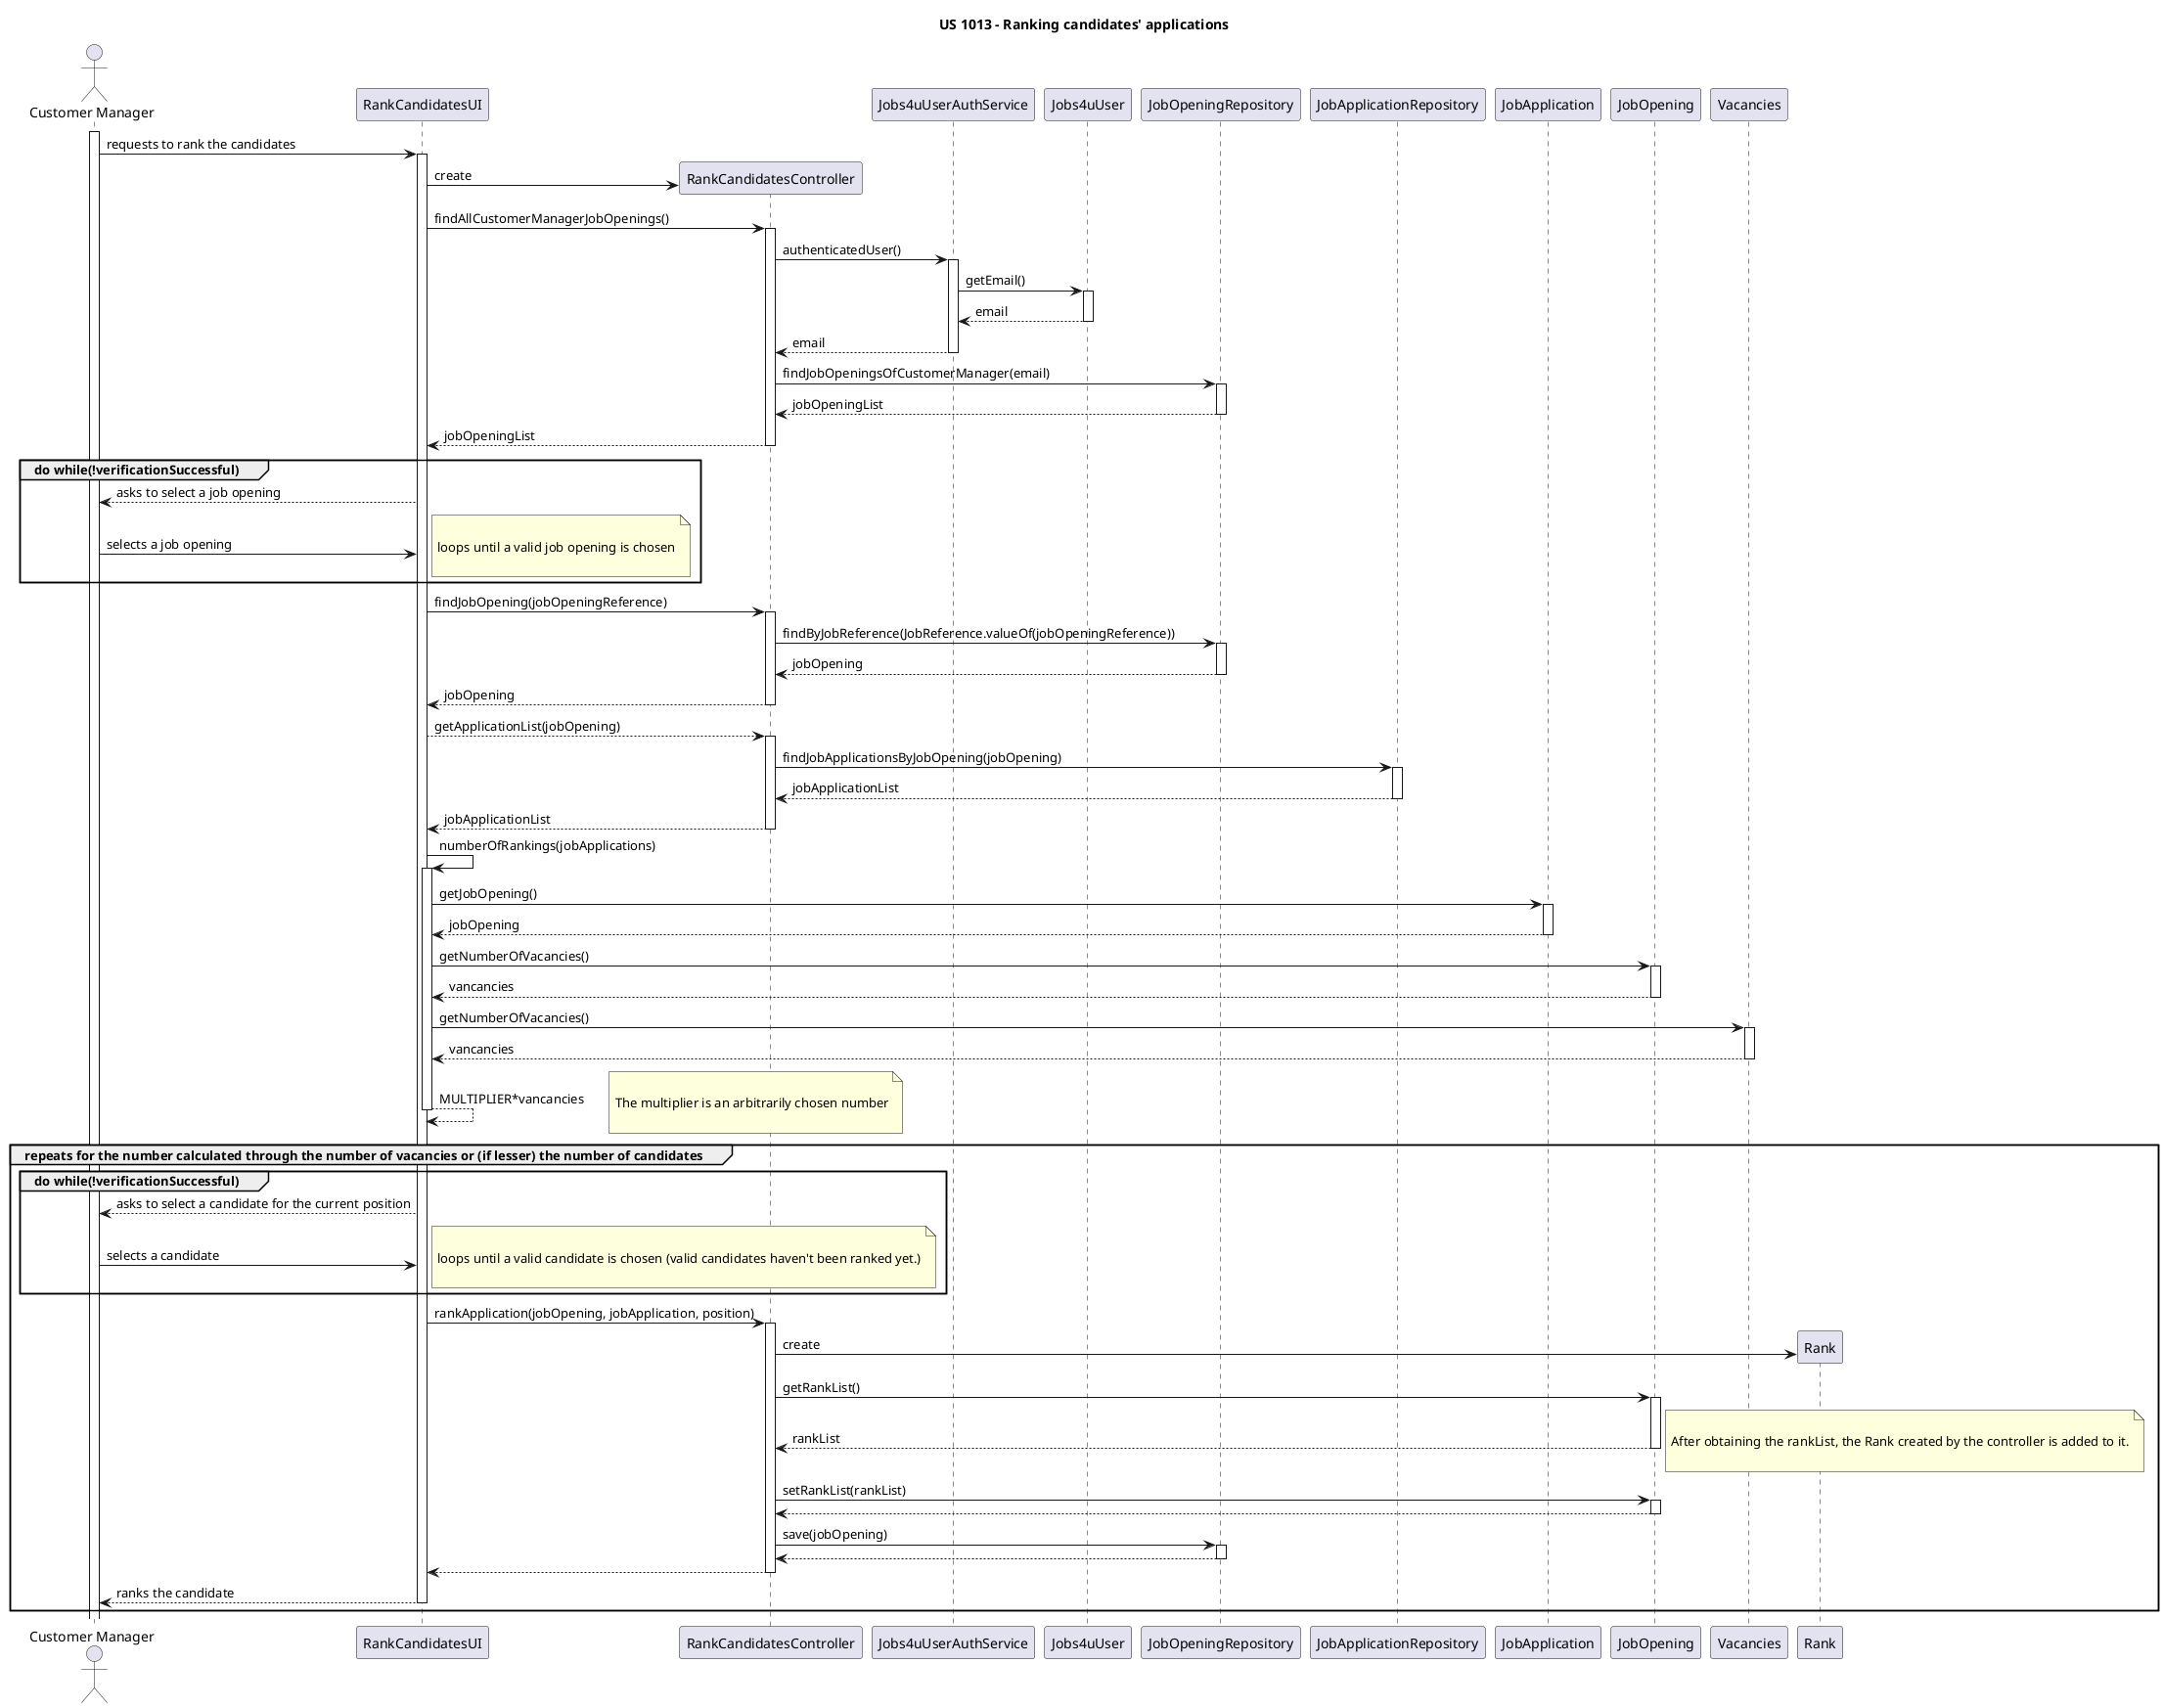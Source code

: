 @startuml
actor "Customer Manager" as Manager
participant RankCandidatesUI as UI
participant RankCandidatesController as CTRLR

title US 1013 - Ranking candidates' applications

activate Manager

Manager -> UI : requests to rank the candidates

activate UI

create CTRLR

UI -> CTRLR : create

UI -> CTRLR : findAllCustomerManagerJobOpenings()

activate CTRLR

CTRLR -> Jobs4uUserAuthService : authenticatedUser()

activate Jobs4uUserAuthService

Jobs4uUserAuthService -> Jobs4uUser : getEmail()

activate Jobs4uUser

Jobs4uUser --> Jobs4uUserAuthService : email

deactivate Jobs4uUser

Jobs4uUserAuthService --> CTRLR : email

deactivate Jobs4uUserAuthService

CTRLR -> JobOpeningRepository : findJobOpeningsOfCustomerManager(email)

activate JobOpeningRepository

JobOpeningRepository --> CTRLR : jobOpeningList

deactivate JobOpeningRepository

CTRLR --> UI : jobOpeningList

deactivate CTRLR

group do while(!verificationSuccessful)

UI --> Manager : asks to select a job opening

Manager -> UI : selects a job opening

note right

loops until a valid job opening is chosen

end note

end

UI -> CTRLR : findJobOpening(jobOpeningReference)

activate CTRLR

CTRLR -> JobOpeningRepository : findByJobReference(JobReference.valueOf(jobOpeningReference))

activate JobOpeningRepository

JobOpeningRepository --> CTRLR : jobOpening

deactivate JobOpeningRepository

CTRLR --> UI : jobOpening

deactivate CTRLR

UI --> CTRLR : getApplicationList(jobOpening)

activate CTRLR

CTRLR -> JobApplicationRepository : findJobApplicationsByJobOpening(jobOpening)

activate JobApplicationRepository

JobApplicationRepository --> CTRLR : jobApplicationList

deactivate JobApplicationRepository

CTRLR --> UI : jobApplicationList

deactivate CTRLR

UI -> UI : numberOfRankings(jobApplications)

activate UI

UI -> JobApplication : getJobOpening()

activate JobApplication

JobApplication --> UI : jobOpening

deactivate JobApplication

UI -> JobOpening : getNumberOfVacancies()

activate JobOpening

JobOpening --> UI : vancancies

deactivate JobOpening

UI -> Vacancies : getNumberOfVacancies()

activate Vacancies

Vacancies --> UI : vancancies

deactivate Vacancies

UI --> UI : MULTIPLIER*vancancies

note right

The multiplier is an arbitrarily chosen number

end note

deactivate UI

group repeats for the number calculated through the number of vacancies or (if lesser) the number of candidates

group do while(!verificationSuccessful)

UI --> Manager : asks to select a candidate for the current position

Manager -> UI : selects a candidate

note right

loops until a valid candidate is chosen (valid candidates haven't been ranked yet.)

end note

end

UI -> CTRLR : rankApplication(jobOpening, jobApplication, position)

activate CTRLR

create Rank

CTRLR -> Rank : create

CTRLR -> JobOpening : getRankList()

activate JobOpening

JobOpening --> CTRLR : rankList

note right

After obtaining the rankList, the Rank created by the controller is added to it.

end note

deactivate JobOpening

CTRLR -> JobOpening : setRankList(rankList)

activate JobOpening

JobOpening --> CTRLR

deactivate JobOpening

CTRLR -> JobOpeningRepository : save(jobOpening)

activate JobOpeningRepository

JobOpeningRepository --> CTRLR

deactivate JobOpeningRepository

CTRLR --> UI

deactivate CTRLR

UI --> Manager : ranks the candidate

deactivate UI

end




@enduml








